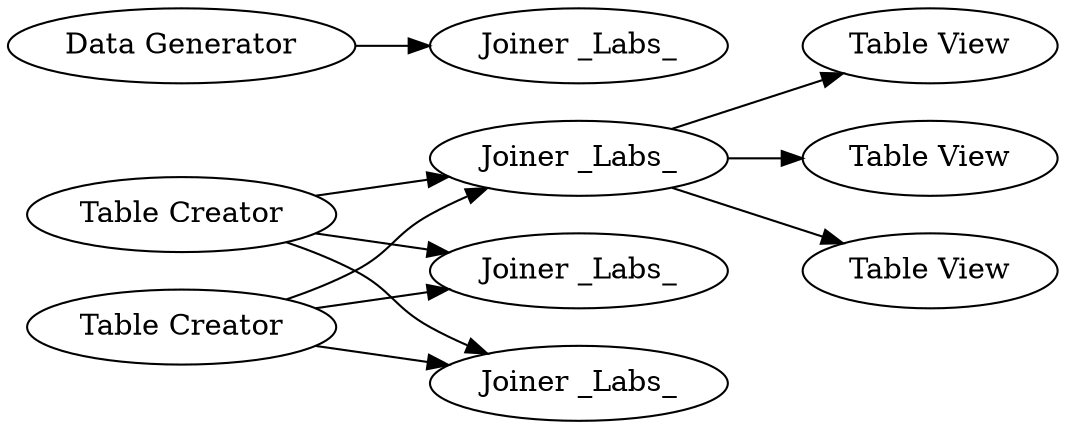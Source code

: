 digraph {
	2 -> 22
	5 -> 19
	22 -> 12
	2 -> 21
	3 -> 20
	3 -> 22
	22 -> 11
	3 -> 21
	22 -> 13
	2 -> 20
	5 [label="Data Generator"]
	20 [label="Joiner _Labs_"]
	13 [label="Table View"]
	22 [label="Joiner _Labs_"]
	11 [label="Table View"]
	21 [label="Joiner _Labs_"]
	12 [label="Table View"]
	3 [label="Table Creator"]
	2 [label="Table Creator"]
	19 [label="Joiner _Labs_"]
	rankdir=LR
}
